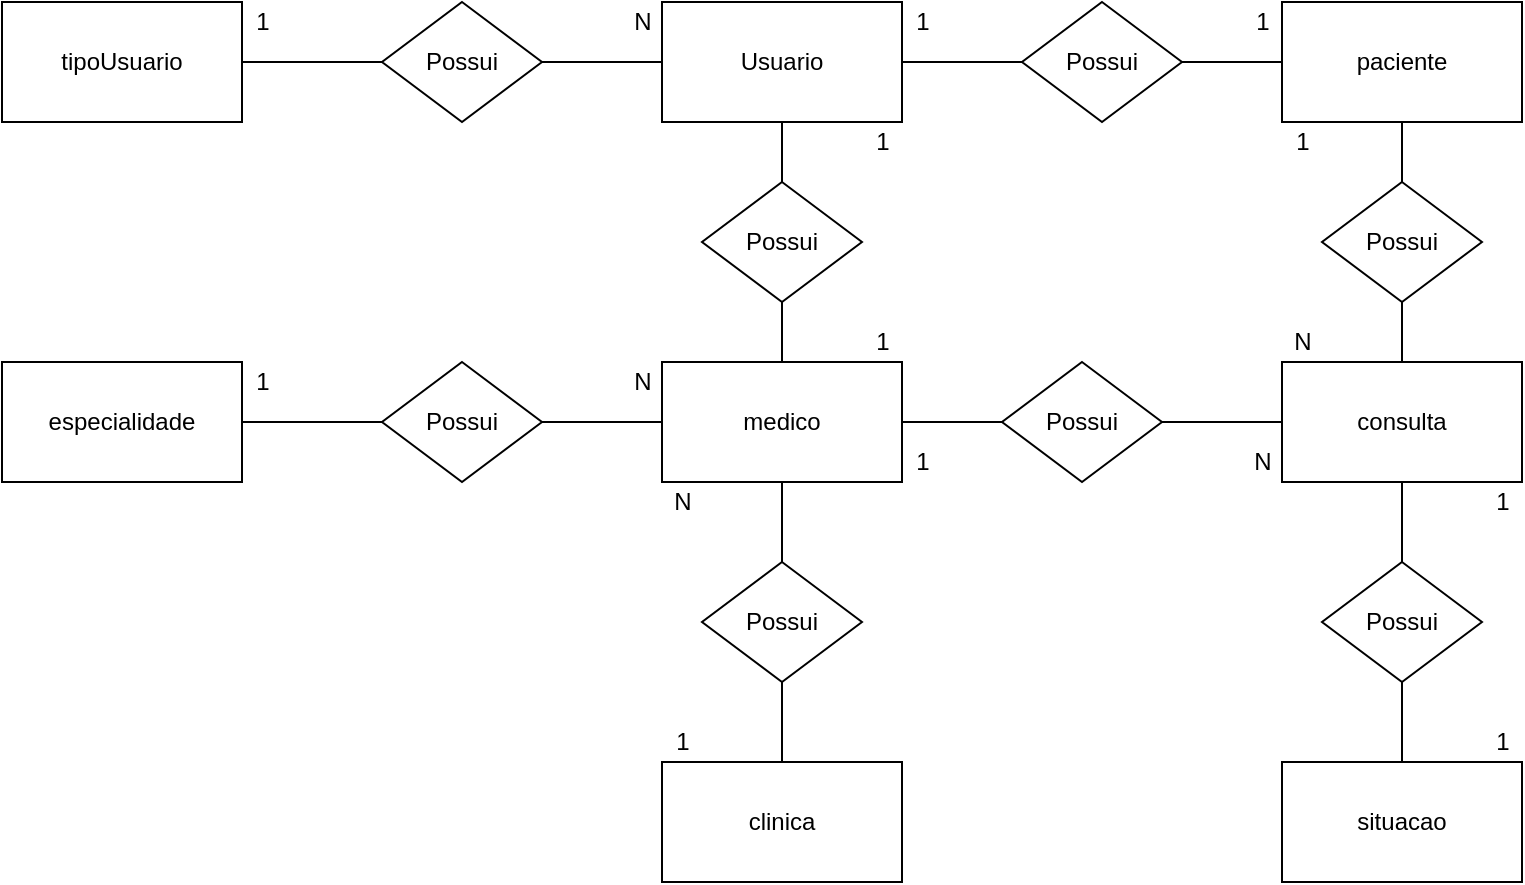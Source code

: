 <mxfile version="14.1.8" type="device" pages="2"><diagram id="4vpPJqUYq-UgsHHz5zQ2" name="Conceitual"><mxGraphModel dx="1242" dy="722" grid="1" gridSize="10" guides="1" tooltips="1" connect="1" arrows="1" fold="1" page="1" pageScale="1" pageWidth="827" pageHeight="1169" math="0" shadow="0"><root><mxCell id="0"/><mxCell id="1" parent="0"/><mxCell id="5eVL3LSx_cy4OhBOMAV7-3" value="" style="edgeStyle=orthogonalEdgeStyle;rounded=0;orthogonalLoop=1;jettySize=auto;html=1;endArrow=none;endFill=0;" parent="1" source="5eVL3LSx_cy4OhBOMAV7-1" target="5eVL3LSx_cy4OhBOMAV7-2" edge="1"><mxGeometry relative="1" as="geometry"/></mxCell><mxCell id="5eVL3LSx_cy4OhBOMAV7-1" value="tipoUsuario" style="rounded=0;whiteSpace=wrap;html=1;" parent="1" vertex="1"><mxGeometry x="40" y="20" width="120" height="60" as="geometry"/></mxCell><mxCell id="5eVL3LSx_cy4OhBOMAV7-5" value="" style="edgeStyle=orthogonalEdgeStyle;rounded=0;orthogonalLoop=1;jettySize=auto;html=1;endArrow=none;endFill=0;" parent="1" source="5eVL3LSx_cy4OhBOMAV7-2" target="5eVL3LSx_cy4OhBOMAV7-4" edge="1"><mxGeometry relative="1" as="geometry"/></mxCell><mxCell id="5eVL3LSx_cy4OhBOMAV7-2" value="Possui" style="rhombus;whiteSpace=wrap;html=1;" parent="1" vertex="1"><mxGeometry x="230" y="20" width="80" height="60" as="geometry"/></mxCell><mxCell id="5eVL3LSx_cy4OhBOMAV7-28" value="" style="edgeStyle=orthogonalEdgeStyle;rounded=0;orthogonalLoop=1;jettySize=auto;html=1;endArrow=none;endFill=0;" parent="1" source="5eVL3LSx_cy4OhBOMAV7-4" target="5eVL3LSx_cy4OhBOMAV7-27" edge="1"><mxGeometry relative="1" as="geometry"/></mxCell><mxCell id="5eVL3LSx_cy4OhBOMAV7-4" value="Usuario" style="whiteSpace=wrap;html=1;" parent="1" vertex="1"><mxGeometry x="370" y="20" width="120" height="60" as="geometry"/></mxCell><mxCell id="5eVL3LSx_cy4OhBOMAV7-8" value="" style="edgeStyle=orthogonalEdgeStyle;rounded=0;orthogonalLoop=1;jettySize=auto;html=1;endArrow=none;endFill=0;" parent="1" source="5eVL3LSx_cy4OhBOMAV7-6" target="5eVL3LSx_cy4OhBOMAV7-7" edge="1"><mxGeometry relative="1" as="geometry"/></mxCell><mxCell id="5eVL3LSx_cy4OhBOMAV7-6" value="especialidade" style="rounded=0;whiteSpace=wrap;html=1;" parent="1" vertex="1"><mxGeometry x="40" y="200" width="120" height="60" as="geometry"/></mxCell><mxCell id="5eVL3LSx_cy4OhBOMAV7-10" value="" style="edgeStyle=orthogonalEdgeStyle;rounded=0;orthogonalLoop=1;jettySize=auto;html=1;endArrow=none;endFill=0;" parent="1" source="5eVL3LSx_cy4OhBOMAV7-7" target="5eVL3LSx_cy4OhBOMAV7-9" edge="1"><mxGeometry relative="1" as="geometry"/></mxCell><mxCell id="5eVL3LSx_cy4OhBOMAV7-7" value="Possui" style="rhombus;whiteSpace=wrap;html=1;" parent="1" vertex="1"><mxGeometry x="230" y="200" width="80" height="60" as="geometry"/></mxCell><mxCell id="5eVL3LSx_cy4OhBOMAV7-12" value="" style="edgeStyle=orthogonalEdgeStyle;rounded=0;orthogonalLoop=1;jettySize=auto;html=1;endArrow=none;endFill=0;" parent="1" source="5eVL3LSx_cy4OhBOMAV7-9" target="5eVL3LSx_cy4OhBOMAV7-11" edge="1"><mxGeometry relative="1" as="geometry"/></mxCell><mxCell id="5eVL3LSx_cy4OhBOMAV7-20" value="" style="edgeStyle=orthogonalEdgeStyle;rounded=0;orthogonalLoop=1;jettySize=auto;html=1;endArrow=none;endFill=0;" parent="1" source="5eVL3LSx_cy4OhBOMAV7-9" target="5eVL3LSx_cy4OhBOMAV7-19" edge="1"><mxGeometry relative="1" as="geometry"/></mxCell><mxCell id="5eVL3LSx_cy4OhBOMAV7-9" value="medico" style="whiteSpace=wrap;html=1;" parent="1" vertex="1"><mxGeometry x="370" y="200" width="120" height="60" as="geometry"/></mxCell><mxCell id="5eVL3LSx_cy4OhBOMAV7-14" value="" style="edgeStyle=orthogonalEdgeStyle;rounded=0;orthogonalLoop=1;jettySize=auto;html=1;endArrow=none;endFill=0;" parent="1" source="5eVL3LSx_cy4OhBOMAV7-11" target="5eVL3LSx_cy4OhBOMAV7-13" edge="1"><mxGeometry relative="1" as="geometry"/></mxCell><mxCell id="5eVL3LSx_cy4OhBOMAV7-11" value="Possui" style="rhombus;whiteSpace=wrap;html=1;" parent="1" vertex="1"><mxGeometry x="390" y="300" width="80" height="60" as="geometry"/></mxCell><mxCell id="5eVL3LSx_cy4OhBOMAV7-13" value="clinica" style="whiteSpace=wrap;html=1;" parent="1" vertex="1"><mxGeometry x="370" y="400" width="120" height="60" as="geometry"/></mxCell><mxCell id="5eVL3LSx_cy4OhBOMAV7-16" value="" style="edgeStyle=orthogonalEdgeStyle;rounded=0;orthogonalLoop=1;jettySize=auto;html=1;endArrow=none;endFill=0;" parent="1" source="5eVL3LSx_cy4OhBOMAV7-15" target="5eVL3LSx_cy4OhBOMAV7-4" edge="1"><mxGeometry relative="1" as="geometry"/></mxCell><mxCell id="5eVL3LSx_cy4OhBOMAV7-18" value="" style="edgeStyle=orthogonalEdgeStyle;rounded=0;orthogonalLoop=1;jettySize=auto;html=1;endArrow=none;endFill=0;" parent="1" source="5eVL3LSx_cy4OhBOMAV7-15" target="5eVL3LSx_cy4OhBOMAV7-9" edge="1"><mxGeometry relative="1" as="geometry"/></mxCell><mxCell id="5eVL3LSx_cy4OhBOMAV7-15" value="Possui" style="rhombus;whiteSpace=wrap;html=1;" parent="1" vertex="1"><mxGeometry x="390" y="110" width="80" height="60" as="geometry"/></mxCell><mxCell id="5eVL3LSx_cy4OhBOMAV7-22" value="" style="edgeStyle=orthogonalEdgeStyle;rounded=0;orthogonalLoop=1;jettySize=auto;html=1;endArrow=none;endFill=0;" parent="1" source="5eVL3LSx_cy4OhBOMAV7-19" target="5eVL3LSx_cy4OhBOMAV7-21" edge="1"><mxGeometry relative="1" as="geometry"/></mxCell><mxCell id="5eVL3LSx_cy4OhBOMAV7-19" value="Possui" style="rhombus;whiteSpace=wrap;html=1;" parent="1" vertex="1"><mxGeometry x="540" y="200" width="80" height="60" as="geometry"/></mxCell><mxCell id="5eVL3LSx_cy4OhBOMAV7-24" value="" style="edgeStyle=orthogonalEdgeStyle;rounded=0;orthogonalLoop=1;jettySize=auto;html=1;endArrow=none;endFill=0;" parent="1" source="5eVL3LSx_cy4OhBOMAV7-21" target="5eVL3LSx_cy4OhBOMAV7-23" edge="1"><mxGeometry relative="1" as="geometry"/></mxCell><mxCell id="5eVL3LSx_cy4OhBOMAV7-21" value="consulta" style="whiteSpace=wrap;html=1;" parent="1" vertex="1"><mxGeometry x="680" y="200" width="120" height="60" as="geometry"/></mxCell><mxCell id="5eVL3LSx_cy4OhBOMAV7-26" value="" style="edgeStyle=orthogonalEdgeStyle;rounded=0;orthogonalLoop=1;jettySize=auto;html=1;endArrow=none;endFill=0;" parent="1" source="5eVL3LSx_cy4OhBOMAV7-23" target="5eVL3LSx_cy4OhBOMAV7-25" edge="1"><mxGeometry relative="1" as="geometry"/></mxCell><mxCell id="5eVL3LSx_cy4OhBOMAV7-23" value="Possui" style="rhombus;whiteSpace=wrap;html=1;" parent="1" vertex="1"><mxGeometry x="700" y="300" width="80" height="60" as="geometry"/></mxCell><mxCell id="5eVL3LSx_cy4OhBOMAV7-25" value="situacao" style="whiteSpace=wrap;html=1;" parent="1" vertex="1"><mxGeometry x="680" y="400" width="120" height="60" as="geometry"/></mxCell><mxCell id="5eVL3LSx_cy4OhBOMAV7-30" value="" style="edgeStyle=orthogonalEdgeStyle;rounded=0;orthogonalLoop=1;jettySize=auto;html=1;endArrow=none;endFill=0;" parent="1" source="5eVL3LSx_cy4OhBOMAV7-27" target="5eVL3LSx_cy4OhBOMAV7-29" edge="1"><mxGeometry relative="1" as="geometry"/></mxCell><mxCell id="5eVL3LSx_cy4OhBOMAV7-27" value="Possui" style="rhombus;whiteSpace=wrap;html=1;" parent="1" vertex="1"><mxGeometry x="550" y="20" width="80" height="60" as="geometry"/></mxCell><mxCell id="5eVL3LSx_cy4OhBOMAV7-29" value="paciente" style="whiteSpace=wrap;html=1;" parent="1" vertex="1"><mxGeometry x="680" y="20" width="120" height="60" as="geometry"/></mxCell><mxCell id="5eVL3LSx_cy4OhBOMAV7-32" value="" style="edgeStyle=orthogonalEdgeStyle;rounded=0;orthogonalLoop=1;jettySize=auto;html=1;endArrow=none;endFill=0;" parent="1" source="5eVL3LSx_cy4OhBOMAV7-31" target="5eVL3LSx_cy4OhBOMAV7-29" edge="1"><mxGeometry relative="1" as="geometry"/></mxCell><mxCell id="5eVL3LSx_cy4OhBOMAV7-33" value="" style="edgeStyle=orthogonalEdgeStyle;rounded=0;orthogonalLoop=1;jettySize=auto;html=1;endArrow=none;endFill=0;" parent="1" source="5eVL3LSx_cy4OhBOMAV7-31" target="5eVL3LSx_cy4OhBOMAV7-21" edge="1"><mxGeometry relative="1" as="geometry"/></mxCell><mxCell id="5eVL3LSx_cy4OhBOMAV7-31" value="Possui" style="rhombus;whiteSpace=wrap;html=1;" parent="1" vertex="1"><mxGeometry x="700" y="110" width="80" height="60" as="geometry"/></mxCell><mxCell id="_rlAYsOIUXLCb0qnmQnT-1" value="1" style="text;html=1;align=center;verticalAlign=middle;resizable=0;points=[];autosize=1;" parent="1" vertex="1"><mxGeometry x="160" y="20" width="20" height="20" as="geometry"/></mxCell><mxCell id="_rlAYsOIUXLCb0qnmQnT-2" value="N" style="text;html=1;align=center;verticalAlign=middle;resizable=0;points=[];autosize=1;" parent="1" vertex="1"><mxGeometry x="350" y="20" width="20" height="20" as="geometry"/></mxCell><mxCell id="_rlAYsOIUXLCb0qnmQnT-3" value="1" style="text;html=1;align=center;verticalAlign=middle;resizable=0;points=[];autosize=1;" parent="1" vertex="1"><mxGeometry x="470" y="80" width="20" height="20" as="geometry"/></mxCell><mxCell id="_rlAYsOIUXLCb0qnmQnT-4" value="1" style="text;html=1;align=center;verticalAlign=middle;resizable=0;points=[];autosize=1;" parent="1" vertex="1"><mxGeometry x="470" y="180" width="20" height="20" as="geometry"/></mxCell><mxCell id="_rlAYsOIUXLCb0qnmQnT-5" value="1" style="text;html=1;align=center;verticalAlign=middle;resizable=0;points=[];autosize=1;" parent="1" vertex="1"><mxGeometry x="660" y="20" width="20" height="20" as="geometry"/></mxCell><mxCell id="_rlAYsOIUXLCb0qnmQnT-6" value="1" style="text;html=1;align=center;verticalAlign=middle;resizable=0;points=[];autosize=1;" parent="1" vertex="1"><mxGeometry x="490" y="20" width="20" height="20" as="geometry"/></mxCell><mxCell id="_rlAYsOIUXLCb0qnmQnT-8" value="1" style="text;html=1;align=center;verticalAlign=middle;resizable=0;points=[];autosize=1;" parent="1" vertex="1"><mxGeometry x="680" y="80" width="20" height="20" as="geometry"/></mxCell><mxCell id="_rlAYsOIUXLCb0qnmQnT-9" value="N" style="text;html=1;align=center;verticalAlign=middle;resizable=0;points=[];autosize=1;" parent="1" vertex="1"><mxGeometry x="680" y="180" width="20" height="20" as="geometry"/></mxCell><mxCell id="_rlAYsOIUXLCb0qnmQnT-10" value="1" style="text;html=1;align=center;verticalAlign=middle;resizable=0;points=[];autosize=1;" parent="1" vertex="1"><mxGeometry x="780" y="260" width="20" height="20" as="geometry"/></mxCell><mxCell id="_rlAYsOIUXLCb0qnmQnT-11" value="1" style="text;html=1;align=center;verticalAlign=middle;resizable=0;points=[];autosize=1;" parent="1" vertex="1"><mxGeometry x="780" y="380" width="20" height="20" as="geometry"/></mxCell><mxCell id="_rlAYsOIUXLCb0qnmQnT-12" value="N" style="text;html=1;align=center;verticalAlign=middle;resizable=0;points=[];autosize=1;" parent="1" vertex="1"><mxGeometry x="370" y="260" width="20" height="20" as="geometry"/></mxCell><mxCell id="_rlAYsOIUXLCb0qnmQnT-13" value="1" style="text;html=1;align=center;verticalAlign=middle;resizable=0;points=[];autosize=1;" parent="1" vertex="1"><mxGeometry x="370" y="380" width="20" height="20" as="geometry"/></mxCell><mxCell id="_rlAYsOIUXLCb0qnmQnT-14" value="1" style="text;html=1;align=center;verticalAlign=middle;resizable=0;points=[];autosize=1;" parent="1" vertex="1"><mxGeometry x="160" y="200" width="20" height="20" as="geometry"/></mxCell><mxCell id="_rlAYsOIUXLCb0qnmQnT-15" value="N" style="text;html=1;align=center;verticalAlign=middle;resizable=0;points=[];autosize=1;" parent="1" vertex="1"><mxGeometry x="350" y="200" width="20" height="20" as="geometry"/></mxCell><mxCell id="_rlAYsOIUXLCb0qnmQnT-16" value="1" style="text;html=1;align=center;verticalAlign=middle;resizable=0;points=[];autosize=1;" parent="1" vertex="1"><mxGeometry x="490" y="240" width="20" height="20" as="geometry"/></mxCell><mxCell id="_rlAYsOIUXLCb0qnmQnT-17" value="N" style="text;html=1;align=center;verticalAlign=middle;resizable=0;points=[];autosize=1;" parent="1" vertex="1"><mxGeometry x="660" y="240" width="20" height="20" as="geometry"/></mxCell></root></mxGraphModel></diagram><diagram id="kQbrZAWZxcsR_AmBnqz1" name="Logico"><mxGraphModel dx="1242" dy="722" grid="1" gridSize="10" guides="1" tooltips="1" connect="1" arrows="1" fold="1" page="1" pageScale="1" pageWidth="827" pageHeight="1169" math="0" shadow="0"><root><mxCell id="dBXxCPDOSumYtNAVmdaj-0"/><mxCell id="dBXxCPDOSumYtNAVmdaj-1" parent="dBXxCPDOSumYtNAVmdaj-0"/><mxCell id="dBXxCPDOSumYtNAVmdaj-2" value="tipoUsuario" style="shape=table;startSize=30;container=1;collapsible=1;childLayout=tableLayout;fixedRows=1;rowLines=0;fontStyle=1;align=center;resizeLast=1;" parent="dBXxCPDOSumYtNAVmdaj-1" vertex="1"><mxGeometry x="10" y="10" width="180" height="100" as="geometry"/></mxCell><mxCell id="dBXxCPDOSumYtNAVmdaj-3" value="" style="shape=partialRectangle;collapsible=0;dropTarget=0;pointerEvents=0;fillColor=none;top=0;left=0;bottom=1;right=0;points=[[0,0.5],[1,0.5]];portConstraint=eastwest;" parent="dBXxCPDOSumYtNAVmdaj-2" vertex="1"><mxGeometry y="30" width="180" height="30" as="geometry"/></mxCell><mxCell id="dBXxCPDOSumYtNAVmdaj-4" value="PK" style="shape=partialRectangle;connectable=0;fillColor=none;top=0;left=0;bottom=0;right=0;fontStyle=1;overflow=hidden;" parent="dBXxCPDOSumYtNAVmdaj-3" vertex="1"><mxGeometry width="30" height="30" as="geometry"/></mxCell><mxCell id="dBXxCPDOSumYtNAVmdaj-5" value="idTipoUsuario" style="shape=partialRectangle;connectable=0;fillColor=none;top=0;left=0;bottom=0;right=0;align=left;spacingLeft=6;fontStyle=5;overflow=hidden;" parent="dBXxCPDOSumYtNAVmdaj-3" vertex="1"><mxGeometry x="30" width="150" height="30" as="geometry"/></mxCell><mxCell id="dBXxCPDOSumYtNAVmdaj-6" value="" style="shape=partialRectangle;collapsible=0;dropTarget=0;pointerEvents=0;fillColor=none;top=0;left=0;bottom=0;right=0;points=[[0,0.5],[1,0.5]];portConstraint=eastwest;" parent="dBXxCPDOSumYtNAVmdaj-2" vertex="1"><mxGeometry y="60" width="180" height="30" as="geometry"/></mxCell><mxCell id="dBXxCPDOSumYtNAVmdaj-7" value="" style="shape=partialRectangle;connectable=0;fillColor=none;top=0;left=0;bottom=0;right=0;editable=1;overflow=hidden;" parent="dBXxCPDOSumYtNAVmdaj-6" vertex="1"><mxGeometry width="30" height="30" as="geometry"/></mxCell><mxCell id="dBXxCPDOSumYtNAVmdaj-8" value="tituloTipoUsuario" style="shape=partialRectangle;connectable=0;fillColor=none;top=0;left=0;bottom=0;right=0;align=left;spacingLeft=6;overflow=hidden;" parent="dBXxCPDOSumYtNAVmdaj-6" vertex="1"><mxGeometry x="30" width="150" height="30" as="geometry"/></mxCell><mxCell id="dBXxCPDOSumYtNAVmdaj-15" value="especialidade" style="shape=table;startSize=30;container=1;collapsible=1;childLayout=tableLayout;fixedRows=1;rowLines=0;fontStyle=1;align=center;resizeLast=1;" parent="dBXxCPDOSumYtNAVmdaj-1" vertex="1"><mxGeometry x="10" y="250" width="180" height="100" as="geometry"/></mxCell><mxCell id="dBXxCPDOSumYtNAVmdaj-16" value="" style="shape=partialRectangle;collapsible=0;dropTarget=0;pointerEvents=0;fillColor=none;top=0;left=0;bottom=1;right=0;points=[[0,0.5],[1,0.5]];portConstraint=eastwest;" parent="dBXxCPDOSumYtNAVmdaj-15" vertex="1"><mxGeometry y="30" width="180" height="30" as="geometry"/></mxCell><mxCell id="dBXxCPDOSumYtNAVmdaj-17" value="PK" style="shape=partialRectangle;connectable=0;fillColor=none;top=0;left=0;bottom=0;right=0;fontStyle=1;overflow=hidden;" parent="dBXxCPDOSumYtNAVmdaj-16" vertex="1"><mxGeometry width="30" height="30" as="geometry"/></mxCell><mxCell id="dBXxCPDOSumYtNAVmdaj-18" value="idEspecialidade" style="shape=partialRectangle;connectable=0;fillColor=none;top=0;left=0;bottom=0;right=0;align=left;spacingLeft=6;fontStyle=5;overflow=hidden;" parent="dBXxCPDOSumYtNAVmdaj-16" vertex="1"><mxGeometry x="30" width="150" height="30" as="geometry"/></mxCell><mxCell id="dBXxCPDOSumYtNAVmdaj-19" value="" style="shape=partialRectangle;collapsible=0;dropTarget=0;pointerEvents=0;fillColor=none;top=0;left=0;bottom=0;right=0;points=[[0,0.5],[1,0.5]];portConstraint=eastwest;" parent="dBXxCPDOSumYtNAVmdaj-15" vertex="1"><mxGeometry y="60" width="180" height="30" as="geometry"/></mxCell><mxCell id="dBXxCPDOSumYtNAVmdaj-20" value="" style="shape=partialRectangle;connectable=0;fillColor=none;top=0;left=0;bottom=0;right=0;editable=1;overflow=hidden;" parent="dBXxCPDOSumYtNAVmdaj-19" vertex="1"><mxGeometry width="30" height="30" as="geometry"/></mxCell><mxCell id="dBXxCPDOSumYtNAVmdaj-21" value="tituloEspecialidade" style="shape=partialRectangle;connectable=0;fillColor=none;top=0;left=0;bottom=0;right=0;align=left;spacingLeft=6;overflow=hidden;" parent="dBXxCPDOSumYtNAVmdaj-19" vertex="1"><mxGeometry x="30" width="150" height="30" as="geometry"/></mxCell><mxCell id="osTbUaCgZKFpEM6Zzn3L-26" value="usuario" style="shape=table;startSize=30;container=1;collapsible=1;childLayout=tableLayout;fixedRows=1;rowLines=0;fontStyle=1;align=center;resizeLast=1;" parent="dBXxCPDOSumYtNAVmdaj-1" vertex="1"><mxGeometry x="270" y="10" width="180" height="190" as="geometry"/></mxCell><mxCell id="osTbUaCgZKFpEM6Zzn3L-27" value="" style="shape=partialRectangle;collapsible=0;dropTarget=0;pointerEvents=0;fillColor=none;top=0;left=0;bottom=0;right=0;points=[[0,0.5],[1,0.5]];portConstraint=eastwest;" parent="osTbUaCgZKFpEM6Zzn3L-26" vertex="1"><mxGeometry y="30" width="180" height="30" as="geometry"/></mxCell><mxCell id="osTbUaCgZKFpEM6Zzn3L-28" value="PK" style="shape=partialRectangle;connectable=0;fillColor=none;top=0;left=0;bottom=0;right=0;fontStyle=1;overflow=hidden;" parent="osTbUaCgZKFpEM6Zzn3L-27" vertex="1"><mxGeometry width="60" height="30" as="geometry"/></mxCell><mxCell id="osTbUaCgZKFpEM6Zzn3L-29" value="idUsuario" style="shape=partialRectangle;connectable=0;fillColor=none;top=0;left=0;bottom=0;right=0;align=left;spacingLeft=6;fontStyle=5;overflow=hidden;" parent="osTbUaCgZKFpEM6Zzn3L-27" vertex="1"><mxGeometry x="60" width="120" height="30" as="geometry"/></mxCell><mxCell id="osTbUaCgZKFpEM6Zzn3L-30" value="" style="shape=partialRectangle;collapsible=0;dropTarget=0;pointerEvents=0;fillColor=none;top=0;left=0;bottom=1;right=0;points=[[0,0.5],[1,0.5]];portConstraint=eastwest;" parent="osTbUaCgZKFpEM6Zzn3L-26" vertex="1"><mxGeometry y="60" width="180" height="30" as="geometry"/></mxCell><mxCell id="osTbUaCgZKFpEM6Zzn3L-31" value="FK" style="shape=partialRectangle;connectable=0;fillColor=none;top=0;left=0;bottom=0;right=0;fontStyle=1;overflow=hidden;" parent="osTbUaCgZKFpEM6Zzn3L-30" vertex="1"><mxGeometry width="60" height="30" as="geometry"/></mxCell><mxCell id="osTbUaCgZKFpEM6Zzn3L-32" value="idTipoUsuario" style="shape=partialRectangle;connectable=0;fillColor=none;top=0;left=0;bottom=0;right=0;align=left;spacingLeft=6;fontStyle=5;overflow=hidden;" parent="osTbUaCgZKFpEM6Zzn3L-30" vertex="1"><mxGeometry x="60" width="120" height="30" as="geometry"/></mxCell><mxCell id="osTbUaCgZKFpEM6Zzn3L-33" value="" style="shape=partialRectangle;collapsible=0;dropTarget=0;pointerEvents=0;fillColor=none;top=0;left=0;bottom=0;right=0;points=[[0,0.5],[1,0.5]];portConstraint=eastwest;" parent="osTbUaCgZKFpEM6Zzn3L-26" vertex="1"><mxGeometry y="90" width="180" height="30" as="geometry"/></mxCell><mxCell id="osTbUaCgZKFpEM6Zzn3L-34" value="" style="shape=partialRectangle;connectable=0;fillColor=none;top=0;left=0;bottom=0;right=0;editable=1;overflow=hidden;" parent="osTbUaCgZKFpEM6Zzn3L-33" vertex="1"><mxGeometry width="60" height="30" as="geometry"/></mxCell><mxCell id="osTbUaCgZKFpEM6Zzn3L-35" value="nome" style="shape=partialRectangle;connectable=0;fillColor=none;top=0;left=0;bottom=0;right=0;align=left;spacingLeft=6;overflow=hidden;" parent="osTbUaCgZKFpEM6Zzn3L-33" vertex="1"><mxGeometry x="60" width="120" height="30" as="geometry"/></mxCell><mxCell id="osTbUaCgZKFpEM6Zzn3L-36" value="" style="shape=partialRectangle;collapsible=0;dropTarget=0;pointerEvents=0;fillColor=none;top=0;left=0;bottom=0;right=0;points=[[0,0.5],[1,0.5]];portConstraint=eastwest;" parent="osTbUaCgZKFpEM6Zzn3L-26" vertex="1"><mxGeometry y="120" width="180" height="30" as="geometry"/></mxCell><mxCell id="osTbUaCgZKFpEM6Zzn3L-37" value="" style="shape=partialRectangle;connectable=0;fillColor=none;top=0;left=0;bottom=0;right=0;editable=1;overflow=hidden;" parent="osTbUaCgZKFpEM6Zzn3L-36" vertex="1"><mxGeometry width="60" height="30" as="geometry"/></mxCell><mxCell id="osTbUaCgZKFpEM6Zzn3L-38" value="email" style="shape=partialRectangle;connectable=0;fillColor=none;top=0;left=0;bottom=0;right=0;align=left;spacingLeft=6;overflow=hidden;" parent="osTbUaCgZKFpEM6Zzn3L-36" vertex="1"><mxGeometry x="60" width="120" height="30" as="geometry"/></mxCell><mxCell id="osTbUaCgZKFpEM6Zzn3L-39" value="" style="shape=partialRectangle;collapsible=0;dropTarget=0;pointerEvents=0;fillColor=none;top=0;left=0;bottom=0;right=0;points=[[0,0.5],[1,0.5]];portConstraint=eastwest;" parent="osTbUaCgZKFpEM6Zzn3L-26" vertex="1"><mxGeometry y="150" width="180" height="30" as="geometry"/></mxCell><mxCell id="osTbUaCgZKFpEM6Zzn3L-40" value="" style="shape=partialRectangle;connectable=0;fillColor=none;top=0;left=0;bottom=0;right=0;editable=1;overflow=hidden;" parent="osTbUaCgZKFpEM6Zzn3L-39" vertex="1"><mxGeometry width="60" height="30" as="geometry"/></mxCell><mxCell id="osTbUaCgZKFpEM6Zzn3L-41" value="senha" style="shape=partialRectangle;connectable=0;fillColor=none;top=0;left=0;bottom=0;right=0;align=left;spacingLeft=6;overflow=hidden;" parent="osTbUaCgZKFpEM6Zzn3L-39" vertex="1"><mxGeometry x="60" width="120" height="30" as="geometry"/></mxCell><mxCell id="osTbUaCgZKFpEM6Zzn3L-43" value="medico" style="shape=table;startSize=30;container=1;collapsible=1;childLayout=tableLayout;fixedRows=1;rowLines=0;fontStyle=1;align=center;resizeLast=1;gradientColor=#ffffff;" parent="dBXxCPDOSumYtNAVmdaj-1" vertex="1"><mxGeometry x="270" y="250" width="180" height="190" as="geometry"/></mxCell><mxCell id="osTbUaCgZKFpEM6Zzn3L-44" value="" style="shape=partialRectangle;collapsible=0;dropTarget=0;pointerEvents=0;fillColor=none;top=0;left=0;bottom=0;right=0;points=[[0,0.5],[1,0.5]];portConstraint=eastwest;" parent="osTbUaCgZKFpEM6Zzn3L-43" vertex="1"><mxGeometry y="30" width="180" height="30" as="geometry"/></mxCell><mxCell id="osTbUaCgZKFpEM6Zzn3L-45" value="PK" style="shape=partialRectangle;connectable=0;fillColor=none;top=0;left=0;bottom=0;right=0;fontStyle=1;overflow=hidden;" parent="osTbUaCgZKFpEM6Zzn3L-44" vertex="1"><mxGeometry width="60" height="30" as="geometry"/></mxCell><mxCell id="osTbUaCgZKFpEM6Zzn3L-46" value="idMedico" style="shape=partialRectangle;connectable=0;fillColor=none;top=0;left=0;bottom=0;right=0;align=left;spacingLeft=6;fontStyle=5;overflow=hidden;" parent="osTbUaCgZKFpEM6Zzn3L-44" vertex="1"><mxGeometry x="60" width="120" height="30" as="geometry"/></mxCell><mxCell id="osTbUaCgZKFpEM6Zzn3L-59" value="" style="shape=partialRectangle;collapsible=0;dropTarget=0;pointerEvents=0;fillColor=none;top=0;left=0;bottom=0;right=0;points=[[0,0.5],[1,0.5]];portConstraint=eastwest;" parent="osTbUaCgZKFpEM6Zzn3L-43" vertex="1"><mxGeometry y="60" width="180" height="30" as="geometry"/></mxCell><mxCell id="osTbUaCgZKFpEM6Zzn3L-60" value="FK" style="shape=partialRectangle;connectable=0;fillColor=none;top=0;left=0;bottom=0;right=0;fontStyle=1;overflow=hidden;" parent="osTbUaCgZKFpEM6Zzn3L-59" vertex="1"><mxGeometry width="60" height="30" as="geometry"/></mxCell><mxCell id="osTbUaCgZKFpEM6Zzn3L-61" value="idEspecialidade" style="shape=partialRectangle;connectable=0;fillColor=none;top=0;left=0;bottom=0;right=0;align=left;spacingLeft=6;fontStyle=5;overflow=hidden;" parent="osTbUaCgZKFpEM6Zzn3L-59" vertex="1"><mxGeometry x="60" width="120" height="30" as="geometry"/></mxCell><mxCell id="osTbUaCgZKFpEM6Zzn3L-62" value="" style="shape=partialRectangle;collapsible=0;dropTarget=0;pointerEvents=0;fillColor=none;top=0;left=0;bottom=0;right=0;points=[[0,0.5],[1,0.5]];portConstraint=eastwest;" parent="osTbUaCgZKFpEM6Zzn3L-43" vertex="1"><mxGeometry y="90" width="180" height="30" as="geometry"/></mxCell><mxCell id="osTbUaCgZKFpEM6Zzn3L-63" value="FK" style="shape=partialRectangle;connectable=0;fillColor=none;top=0;left=0;bottom=0;right=0;fontStyle=1;overflow=hidden;" parent="osTbUaCgZKFpEM6Zzn3L-62" vertex="1"><mxGeometry width="60" height="30" as="geometry"/></mxCell><mxCell id="osTbUaCgZKFpEM6Zzn3L-64" value="idClinica" style="shape=partialRectangle;connectable=0;fillColor=none;top=0;left=0;bottom=0;right=0;align=left;spacingLeft=6;fontStyle=5;overflow=hidden;" parent="osTbUaCgZKFpEM6Zzn3L-62" vertex="1"><mxGeometry x="60" width="120" height="30" as="geometry"/></mxCell><mxCell id="osTbUaCgZKFpEM6Zzn3L-47" value="" style="shape=partialRectangle;collapsible=0;dropTarget=0;pointerEvents=0;fillColor=none;top=0;left=0;bottom=1;right=0;points=[[0,0.5],[1,0.5]];portConstraint=eastwest;" parent="osTbUaCgZKFpEM6Zzn3L-43" vertex="1"><mxGeometry y="120" width="180" height="30" as="geometry"/></mxCell><mxCell id="osTbUaCgZKFpEM6Zzn3L-48" value="FK" style="shape=partialRectangle;connectable=0;fillColor=none;top=0;left=0;bottom=0;right=0;fontStyle=1;overflow=hidden;" parent="osTbUaCgZKFpEM6Zzn3L-47" vertex="1"><mxGeometry width="60" height="30" as="geometry"/></mxCell><mxCell id="osTbUaCgZKFpEM6Zzn3L-49" value="idUsuario" style="shape=partialRectangle;connectable=0;fillColor=none;top=0;left=0;bottom=0;right=0;align=left;spacingLeft=6;fontStyle=5;overflow=hidden;" parent="osTbUaCgZKFpEM6Zzn3L-47" vertex="1"><mxGeometry x="60" width="120" height="30" as="geometry"/></mxCell><mxCell id="osTbUaCgZKFpEM6Zzn3L-50" value="" style="shape=partialRectangle;collapsible=0;dropTarget=0;pointerEvents=0;fillColor=none;top=0;left=0;bottom=0;right=0;points=[[0,0.5],[1,0.5]];portConstraint=eastwest;" parent="osTbUaCgZKFpEM6Zzn3L-43" vertex="1"><mxGeometry y="150" width="180" height="30" as="geometry"/></mxCell><mxCell id="osTbUaCgZKFpEM6Zzn3L-51" value="" style="shape=partialRectangle;connectable=0;fillColor=none;top=0;left=0;bottom=0;right=0;editable=1;overflow=hidden;" parent="osTbUaCgZKFpEM6Zzn3L-50" vertex="1"><mxGeometry width="60" height="30" as="geometry"/></mxCell><mxCell id="osTbUaCgZKFpEM6Zzn3L-52" value="crm" style="shape=partialRectangle;connectable=0;fillColor=none;top=0;left=0;bottom=0;right=0;align=left;spacingLeft=6;overflow=hidden;" parent="osTbUaCgZKFpEM6Zzn3L-50" vertex="1"><mxGeometry x="60" width="120" height="30" as="geometry"/></mxCell><mxCell id="osTbUaCgZKFpEM6Zzn3L-65" value="clinica" style="shape=table;startSize=30;container=1;collapsible=1;childLayout=tableLayout;fixedRows=1;rowLines=0;fontStyle=1;align=center;resizeLast=1;gradientColor=#ffffff;" parent="dBXxCPDOSumYtNAVmdaj-1" vertex="1"><mxGeometry x="270" y="490" width="180" height="190" as="geometry"/></mxCell><mxCell id="osTbUaCgZKFpEM6Zzn3L-66" value="" style="shape=partialRectangle;collapsible=0;dropTarget=0;pointerEvents=0;fillColor=none;top=0;left=0;bottom=1;right=0;points=[[0,0.5],[1,0.5]];portConstraint=eastwest;" parent="osTbUaCgZKFpEM6Zzn3L-65" vertex="1"><mxGeometry y="30" width="180" height="30" as="geometry"/></mxCell><mxCell id="osTbUaCgZKFpEM6Zzn3L-67" value="PK" style="shape=partialRectangle;connectable=0;fillColor=none;top=0;left=0;bottom=0;right=0;fontStyle=1;overflow=hidden;" parent="osTbUaCgZKFpEM6Zzn3L-66" vertex="1"><mxGeometry width="30" height="30" as="geometry"/></mxCell><mxCell id="osTbUaCgZKFpEM6Zzn3L-68" value="idClinica" style="shape=partialRectangle;connectable=0;fillColor=none;top=0;left=0;bottom=0;right=0;align=left;spacingLeft=6;fontStyle=5;overflow=hidden;" parent="osTbUaCgZKFpEM6Zzn3L-66" vertex="1"><mxGeometry x="30" width="150" height="30" as="geometry"/></mxCell><mxCell id="osTbUaCgZKFpEM6Zzn3L-69" value="" style="shape=partialRectangle;collapsible=0;dropTarget=0;pointerEvents=0;fillColor=none;top=0;left=0;bottom=0;right=0;points=[[0,0.5],[1,0.5]];portConstraint=eastwest;" parent="osTbUaCgZKFpEM6Zzn3L-65" vertex="1"><mxGeometry y="60" width="180" height="30" as="geometry"/></mxCell><mxCell id="osTbUaCgZKFpEM6Zzn3L-70" value="" style="shape=partialRectangle;connectable=0;fillColor=none;top=0;left=0;bottom=0;right=0;editable=1;overflow=hidden;" parent="osTbUaCgZKFpEM6Zzn3L-69" vertex="1"><mxGeometry width="30" height="30" as="geometry"/></mxCell><mxCell id="osTbUaCgZKFpEM6Zzn3L-71" value="CNPJ" style="shape=partialRectangle;connectable=0;fillColor=none;top=0;left=0;bottom=0;right=0;align=left;spacingLeft=6;overflow=hidden;" parent="osTbUaCgZKFpEM6Zzn3L-69" vertex="1"><mxGeometry x="30" width="150" height="30" as="geometry"/></mxCell><mxCell id="osTbUaCgZKFpEM6Zzn3L-72" value="" style="shape=partialRectangle;collapsible=0;dropTarget=0;pointerEvents=0;fillColor=none;top=0;left=0;bottom=0;right=0;points=[[0,0.5],[1,0.5]];portConstraint=eastwest;" parent="osTbUaCgZKFpEM6Zzn3L-65" vertex="1"><mxGeometry y="90" width="180" height="30" as="geometry"/></mxCell><mxCell id="osTbUaCgZKFpEM6Zzn3L-73" value="" style="shape=partialRectangle;connectable=0;fillColor=none;top=0;left=0;bottom=0;right=0;editable=1;overflow=hidden;" parent="osTbUaCgZKFpEM6Zzn3L-72" vertex="1"><mxGeometry width="30" height="30" as="geometry"/></mxCell><mxCell id="osTbUaCgZKFpEM6Zzn3L-74" value="nomeFantasia" style="shape=partialRectangle;connectable=0;fillColor=none;top=0;left=0;bottom=0;right=0;align=left;spacingLeft=6;overflow=hidden;" parent="osTbUaCgZKFpEM6Zzn3L-72" vertex="1"><mxGeometry x="30" width="150" height="30" as="geometry"/></mxCell><mxCell id="osTbUaCgZKFpEM6Zzn3L-75" value="" style="shape=partialRectangle;collapsible=0;dropTarget=0;pointerEvents=0;fillColor=none;top=0;left=0;bottom=0;right=0;points=[[0,0.5],[1,0.5]];portConstraint=eastwest;" parent="osTbUaCgZKFpEM6Zzn3L-65" vertex="1"><mxGeometry y="120" width="180" height="30" as="geometry"/></mxCell><mxCell id="osTbUaCgZKFpEM6Zzn3L-76" value="" style="shape=partialRectangle;connectable=0;fillColor=none;top=0;left=0;bottom=0;right=0;editable=1;overflow=hidden;" parent="osTbUaCgZKFpEM6Zzn3L-75" vertex="1"><mxGeometry width="30" height="30" as="geometry"/></mxCell><mxCell id="osTbUaCgZKFpEM6Zzn3L-77" value="razaoSocial" style="shape=partialRectangle;connectable=0;fillColor=none;top=0;left=0;bottom=0;right=0;align=left;spacingLeft=6;overflow=hidden;" parent="osTbUaCgZKFpEM6Zzn3L-75" vertex="1"><mxGeometry x="30" width="150" height="30" as="geometry"/></mxCell><mxCell id="osTbUaCgZKFpEM6Zzn3L-78" value="" style="shape=partialRectangle;collapsible=0;dropTarget=0;pointerEvents=0;fillColor=none;top=0;left=0;bottom=0;right=0;points=[[0,0.5],[1,0.5]];portConstraint=eastwest;" parent="osTbUaCgZKFpEM6Zzn3L-65" vertex="1"><mxGeometry y="150" width="180" height="30" as="geometry"/></mxCell><mxCell id="osTbUaCgZKFpEM6Zzn3L-79" value="" style="shape=partialRectangle;connectable=0;fillColor=none;top=0;left=0;bottom=0;right=0;editable=1;overflow=hidden;" parent="osTbUaCgZKFpEM6Zzn3L-78" vertex="1"><mxGeometry width="30" height="30" as="geometry"/></mxCell><mxCell id="osTbUaCgZKFpEM6Zzn3L-80" value="endereco" style="shape=partialRectangle;connectable=0;fillColor=none;top=0;left=0;bottom=0;right=0;align=left;spacingLeft=6;overflow=hidden;" parent="osTbUaCgZKFpEM6Zzn3L-78" vertex="1"><mxGeometry x="30" width="150" height="30" as="geometry"/></mxCell><mxCell id="osTbUaCgZKFpEM6Zzn3L-81" value="situacao" style="shape=table;startSize=30;container=1;collapsible=1;childLayout=tableLayout;fixedRows=1;rowLines=0;fontStyle=1;align=center;resizeLast=1;gradientColor=#ffffff;" parent="dBXxCPDOSumYtNAVmdaj-1" vertex="1"><mxGeometry x="540" y="500" width="180" height="100" as="geometry"/></mxCell><mxCell id="osTbUaCgZKFpEM6Zzn3L-82" value="" style="shape=partialRectangle;collapsible=0;dropTarget=0;pointerEvents=0;fillColor=none;top=0;left=0;bottom=1;right=0;points=[[0,0.5],[1,0.5]];portConstraint=eastwest;" parent="osTbUaCgZKFpEM6Zzn3L-81" vertex="1"><mxGeometry y="30" width="180" height="30" as="geometry"/></mxCell><mxCell id="osTbUaCgZKFpEM6Zzn3L-83" value="PK" style="shape=partialRectangle;connectable=0;fillColor=none;top=0;left=0;bottom=0;right=0;fontStyle=1;overflow=hidden;" parent="osTbUaCgZKFpEM6Zzn3L-82" vertex="1"><mxGeometry width="30" height="30" as="geometry"/></mxCell><mxCell id="osTbUaCgZKFpEM6Zzn3L-84" value="idSituacao" style="shape=partialRectangle;connectable=0;fillColor=none;top=0;left=0;bottom=0;right=0;align=left;spacingLeft=6;fontStyle=5;overflow=hidden;" parent="osTbUaCgZKFpEM6Zzn3L-82" vertex="1"><mxGeometry x="30" width="150" height="30" as="geometry"/></mxCell><mxCell id="osTbUaCgZKFpEM6Zzn3L-85" value="" style="shape=partialRectangle;collapsible=0;dropTarget=0;pointerEvents=0;fillColor=none;top=0;left=0;bottom=0;right=0;points=[[0,0.5],[1,0.5]];portConstraint=eastwest;" parent="osTbUaCgZKFpEM6Zzn3L-81" vertex="1"><mxGeometry y="60" width="180" height="30" as="geometry"/></mxCell><mxCell id="osTbUaCgZKFpEM6Zzn3L-86" value="" style="shape=partialRectangle;connectable=0;fillColor=none;top=0;left=0;bottom=0;right=0;editable=1;overflow=hidden;" parent="osTbUaCgZKFpEM6Zzn3L-85" vertex="1"><mxGeometry width="30" height="30" as="geometry"/></mxCell><mxCell id="osTbUaCgZKFpEM6Zzn3L-87" value="situacao" style="shape=partialRectangle;connectable=0;fillColor=none;top=0;left=0;bottom=0;right=0;align=left;spacingLeft=6;overflow=hidden;" parent="osTbUaCgZKFpEM6Zzn3L-85" vertex="1"><mxGeometry x="30" width="150" height="30" as="geometry"/></mxCell><mxCell id="osTbUaCgZKFpEM6Zzn3L-94" value="consulta" style="shape=table;startSize=30;container=1;collapsible=1;childLayout=tableLayout;fixedRows=1;rowLines=0;fontStyle=1;align=center;resizeLast=1;gradientColor=#ffffff;" parent="dBXxCPDOSumYtNAVmdaj-1" vertex="1"><mxGeometry x="540" y="260" width="180" height="210" as="geometry"/></mxCell><mxCell id="osTbUaCgZKFpEM6Zzn3L-95" value="" style="shape=partialRectangle;collapsible=0;dropTarget=0;pointerEvents=0;fillColor=none;top=0;left=0;bottom=0;right=0;points=[[0,0.5],[1,0.5]];portConstraint=eastwest;" parent="osTbUaCgZKFpEM6Zzn3L-94" vertex="1"><mxGeometry y="30" width="180" height="30" as="geometry"/></mxCell><mxCell id="osTbUaCgZKFpEM6Zzn3L-96" value="PK" style="shape=partialRectangle;connectable=0;fillColor=none;top=0;left=0;bottom=0;right=0;fontStyle=1;overflow=hidden;" parent="osTbUaCgZKFpEM6Zzn3L-95" vertex="1"><mxGeometry width="60" height="30" as="geometry"/></mxCell><mxCell id="osTbUaCgZKFpEM6Zzn3L-97" value="idConsulta" style="shape=partialRectangle;connectable=0;fillColor=none;top=0;left=0;bottom=0;right=0;align=left;spacingLeft=6;fontStyle=5;overflow=hidden;" parent="osTbUaCgZKFpEM6Zzn3L-95" vertex="1"><mxGeometry x="60" width="120" height="30" as="geometry"/></mxCell><mxCell id="osTbUaCgZKFpEM6Zzn3L-110" value="" style="shape=partialRectangle;collapsible=0;dropTarget=0;pointerEvents=0;fillColor=none;top=0;left=0;bottom=0;right=0;points=[[0,0.5],[1,0.5]];portConstraint=eastwest;" parent="osTbUaCgZKFpEM6Zzn3L-94" vertex="1"><mxGeometry y="60" width="180" height="30" as="geometry"/></mxCell><mxCell id="osTbUaCgZKFpEM6Zzn3L-111" value="FK" style="shape=partialRectangle;connectable=0;fillColor=none;top=0;left=0;bottom=0;right=0;fontStyle=1;overflow=hidden;" parent="osTbUaCgZKFpEM6Zzn3L-110" vertex="1"><mxGeometry width="60" height="30" as="geometry"/></mxCell><mxCell id="osTbUaCgZKFpEM6Zzn3L-112" value="idPaciente" style="shape=partialRectangle;connectable=0;fillColor=none;top=0;left=0;bottom=0;right=0;align=left;spacingLeft=6;fontStyle=5;overflow=hidden;" parent="osTbUaCgZKFpEM6Zzn3L-110" vertex="1"><mxGeometry x="60" width="120" height="30" as="geometry"/></mxCell><mxCell id="osTbUaCgZKFpEM6Zzn3L-113" value="" style="shape=partialRectangle;collapsible=0;dropTarget=0;pointerEvents=0;fillColor=none;top=0;left=0;bottom=0;right=0;points=[[0,0.5],[1,0.5]];portConstraint=eastwest;" parent="osTbUaCgZKFpEM6Zzn3L-94" vertex="1"><mxGeometry y="90" width="180" height="30" as="geometry"/></mxCell><mxCell id="osTbUaCgZKFpEM6Zzn3L-114" value="FK" style="shape=partialRectangle;connectable=0;fillColor=none;top=0;left=0;bottom=0;right=0;fontStyle=1;overflow=hidden;" parent="osTbUaCgZKFpEM6Zzn3L-113" vertex="1"><mxGeometry width="60" height="30" as="geometry"/></mxCell><mxCell id="osTbUaCgZKFpEM6Zzn3L-115" value="idSituacao" style="shape=partialRectangle;connectable=0;fillColor=none;top=0;left=0;bottom=0;right=0;align=left;spacingLeft=6;fontStyle=5;overflow=hidden;" parent="osTbUaCgZKFpEM6Zzn3L-113" vertex="1"><mxGeometry x="60" width="120" height="30" as="geometry"/></mxCell><mxCell id="osTbUaCgZKFpEM6Zzn3L-98" value="" style="shape=partialRectangle;collapsible=0;dropTarget=0;pointerEvents=0;fillColor=none;top=0;left=0;bottom=1;right=0;points=[[0,0.5],[1,0.5]];portConstraint=eastwest;" parent="osTbUaCgZKFpEM6Zzn3L-94" vertex="1"><mxGeometry y="120" width="180" height="30" as="geometry"/></mxCell><mxCell id="osTbUaCgZKFpEM6Zzn3L-99" value="FK" style="shape=partialRectangle;connectable=0;fillColor=none;top=0;left=0;bottom=0;right=0;fontStyle=1;overflow=hidden;" parent="osTbUaCgZKFpEM6Zzn3L-98" vertex="1"><mxGeometry width="60" height="30" as="geometry"/></mxCell><mxCell id="osTbUaCgZKFpEM6Zzn3L-100" value="idMedico" style="shape=partialRectangle;connectable=0;fillColor=none;top=0;left=0;bottom=0;right=0;align=left;spacingLeft=6;fontStyle=5;overflow=hidden;" parent="osTbUaCgZKFpEM6Zzn3L-98" vertex="1"><mxGeometry x="60" width="120" height="30" as="geometry"/></mxCell><mxCell id="osTbUaCgZKFpEM6Zzn3L-101" value="" style="shape=partialRectangle;collapsible=0;dropTarget=0;pointerEvents=0;fillColor=none;top=0;left=0;bottom=0;right=0;points=[[0,0.5],[1,0.5]];portConstraint=eastwest;" parent="osTbUaCgZKFpEM6Zzn3L-94" vertex="1"><mxGeometry y="150" width="180" height="30" as="geometry"/></mxCell><mxCell id="osTbUaCgZKFpEM6Zzn3L-102" value="" style="shape=partialRectangle;connectable=0;fillColor=none;top=0;left=0;bottom=0;right=0;editable=1;overflow=hidden;" parent="osTbUaCgZKFpEM6Zzn3L-101" vertex="1"><mxGeometry width="60" height="30" as="geometry"/></mxCell><mxCell id="osTbUaCgZKFpEM6Zzn3L-103" value="dataConsulta" style="shape=partialRectangle;connectable=0;fillColor=none;top=0;left=0;bottom=0;right=0;align=left;spacingLeft=6;overflow=hidden;" parent="osTbUaCgZKFpEM6Zzn3L-101" vertex="1"><mxGeometry x="60" width="120" height="30" as="geometry"/></mxCell><mxCell id="osTbUaCgZKFpEM6Zzn3L-104" value="" style="shape=partialRectangle;collapsible=0;dropTarget=0;pointerEvents=0;fillColor=none;top=0;left=0;bottom=0;right=0;points=[[0,0.5],[1,0.5]];portConstraint=eastwest;" parent="osTbUaCgZKFpEM6Zzn3L-94" vertex="1"><mxGeometry y="180" width="180" height="30" as="geometry"/></mxCell><mxCell id="osTbUaCgZKFpEM6Zzn3L-105" value="" style="shape=partialRectangle;connectable=0;fillColor=none;top=0;left=0;bottom=0;right=0;editable=1;overflow=hidden;" parent="osTbUaCgZKFpEM6Zzn3L-104" vertex="1"><mxGeometry width="60" height="30" as="geometry"/></mxCell><mxCell id="osTbUaCgZKFpEM6Zzn3L-106" value="descricao" style="shape=partialRectangle;connectable=0;fillColor=none;top=0;left=0;bottom=0;right=0;align=left;spacingLeft=6;overflow=hidden;" parent="osTbUaCgZKFpEM6Zzn3L-104" vertex="1"><mxGeometry x="60" width="120" height="30" as="geometry"/></mxCell><mxCell id="osTbUaCgZKFpEM6Zzn3L-116" value="paciente" style="shape=table;startSize=30;container=1;collapsible=1;childLayout=tableLayout;fixedRows=1;rowLines=0;fontStyle=1;align=center;resizeLast=1;gradientColor=#ffffff;" parent="dBXxCPDOSumYtNAVmdaj-1" vertex="1"><mxGeometry x="540" y="10" width="180" height="220" as="geometry"/></mxCell><mxCell id="osTbUaCgZKFpEM6Zzn3L-117" value="" style="shape=partialRectangle;collapsible=0;dropTarget=0;pointerEvents=0;fillColor=none;top=0;left=0;bottom=0;right=0;points=[[0,0.5],[1,0.5]];portConstraint=eastwest;" parent="osTbUaCgZKFpEM6Zzn3L-116" vertex="1"><mxGeometry y="30" width="180" height="30" as="geometry"/></mxCell><mxCell id="osTbUaCgZKFpEM6Zzn3L-118" value="PK" style="shape=partialRectangle;connectable=0;fillColor=none;top=0;left=0;bottom=0;right=0;fontStyle=1;overflow=hidden;" parent="osTbUaCgZKFpEM6Zzn3L-117" vertex="1"><mxGeometry width="60" height="30" as="geometry"/></mxCell><mxCell id="osTbUaCgZKFpEM6Zzn3L-119" value="idPaciente" style="shape=partialRectangle;connectable=0;fillColor=none;top=0;left=0;bottom=0;right=0;align=left;spacingLeft=6;fontStyle=5;overflow=hidden;" parent="osTbUaCgZKFpEM6Zzn3L-117" vertex="1"><mxGeometry x="60" width="120" height="30" as="geometry"/></mxCell><mxCell id="osTbUaCgZKFpEM6Zzn3L-126" value="" style="shape=partialRectangle;collapsible=0;dropTarget=0;pointerEvents=0;fillColor=none;top=0;left=0;bottom=1;right=0;points=[[0,0.5],[1,0.5]];portConstraint=eastwest;" parent="osTbUaCgZKFpEM6Zzn3L-116" vertex="1"><mxGeometry y="60" width="180" height="30" as="geometry"/></mxCell><mxCell id="osTbUaCgZKFpEM6Zzn3L-127" value="FK" style="shape=partialRectangle;connectable=0;fillColor=none;top=0;left=0;bottom=0;right=0;fontStyle=1;overflow=hidden;" parent="osTbUaCgZKFpEM6Zzn3L-126" vertex="1"><mxGeometry width="60" height="30" as="geometry"/></mxCell><mxCell id="osTbUaCgZKFpEM6Zzn3L-128" value="idUsuario" style="shape=partialRectangle;connectable=0;fillColor=none;top=0;left=0;bottom=0;right=0;align=left;spacingLeft=6;fontStyle=5;overflow=hidden;" parent="osTbUaCgZKFpEM6Zzn3L-126" vertex="1"><mxGeometry x="60" width="120" height="30" as="geometry"/></mxCell><mxCell id="osTbUaCgZKFpEM6Zzn3L-129" value="" style="shape=partialRectangle;collapsible=0;dropTarget=0;pointerEvents=0;fillColor=none;top=0;left=0;bottom=0;right=0;points=[[0,0.5],[1,0.5]];portConstraint=eastwest;" parent="osTbUaCgZKFpEM6Zzn3L-116" vertex="1"><mxGeometry y="90" width="180" height="30" as="geometry"/></mxCell><mxCell id="osTbUaCgZKFpEM6Zzn3L-130" value="" style="shape=partialRectangle;connectable=0;fillColor=none;top=0;left=0;bottom=0;right=0;editable=1;overflow=hidden;" parent="osTbUaCgZKFpEM6Zzn3L-129" vertex="1"><mxGeometry width="60" height="30" as="geometry"/></mxCell><mxCell id="osTbUaCgZKFpEM6Zzn3L-131" value="idadePaciente" style="shape=partialRectangle;connectable=0;fillColor=none;top=0;left=0;bottom=0;right=0;align=left;spacingLeft=6;overflow=hidden;" parent="osTbUaCgZKFpEM6Zzn3L-129" vertex="1"><mxGeometry x="60" width="120" height="30" as="geometry"/></mxCell><mxCell id="osTbUaCgZKFpEM6Zzn3L-132" value="" style="shape=partialRectangle;collapsible=0;dropTarget=0;pointerEvents=0;fillColor=none;top=0;left=0;bottom=0;right=0;points=[[0,0.5],[1,0.5]];portConstraint=eastwest;" parent="osTbUaCgZKFpEM6Zzn3L-116" vertex="1"><mxGeometry y="120" width="180" height="30" as="geometry"/></mxCell><mxCell id="osTbUaCgZKFpEM6Zzn3L-133" value="" style="shape=partialRectangle;connectable=0;fillColor=none;top=0;left=0;bottom=0;right=0;editable=1;overflow=hidden;" parent="osTbUaCgZKFpEM6Zzn3L-132" vertex="1"><mxGeometry width="60" height="30" as="geometry"/></mxCell><mxCell id="osTbUaCgZKFpEM6Zzn3L-134" value="rg" style="shape=partialRectangle;connectable=0;fillColor=none;top=0;left=0;bottom=0;right=0;align=left;spacingLeft=6;overflow=hidden;" parent="osTbUaCgZKFpEM6Zzn3L-132" vertex="1"><mxGeometry x="60" width="120" height="30" as="geometry"/></mxCell><mxCell id="osTbUaCgZKFpEM6Zzn3L-138" value="" style="shape=partialRectangle;collapsible=0;dropTarget=0;pointerEvents=0;fillColor=none;top=0;left=0;bottom=0;right=0;points=[[0,0.5],[1,0.5]];portConstraint=eastwest;" parent="osTbUaCgZKFpEM6Zzn3L-116" vertex="1"><mxGeometry y="150" width="180" height="30" as="geometry"/></mxCell><mxCell id="osTbUaCgZKFpEM6Zzn3L-139" value="" style="shape=partialRectangle;connectable=0;fillColor=none;top=0;left=0;bottom=0;right=0;editable=1;overflow=hidden;" parent="osTbUaCgZKFpEM6Zzn3L-138" vertex="1"><mxGeometry width="60" height="30" as="geometry"/></mxCell><mxCell id="osTbUaCgZKFpEM6Zzn3L-140" value="cpf" style="shape=partialRectangle;connectable=0;fillColor=none;top=0;left=0;bottom=0;right=0;align=left;spacingLeft=6;overflow=hidden;" parent="osTbUaCgZKFpEM6Zzn3L-138" vertex="1"><mxGeometry x="60" width="120" height="30" as="geometry"/></mxCell><mxCell id="osTbUaCgZKFpEM6Zzn3L-147" value="" style="shape=partialRectangle;collapsible=0;dropTarget=0;pointerEvents=0;fillColor=none;top=0;left=0;bottom=0;right=0;points=[[0,0.5],[1,0.5]];portConstraint=eastwest;" parent="osTbUaCgZKFpEM6Zzn3L-116" vertex="1"><mxGeometry y="180" width="180" height="30" as="geometry"/></mxCell><mxCell id="osTbUaCgZKFpEM6Zzn3L-148" value="" style="shape=partialRectangle;connectable=0;fillColor=none;top=0;left=0;bottom=0;right=0;editable=1;overflow=hidden;" parent="osTbUaCgZKFpEM6Zzn3L-147" vertex="1"><mxGeometry width="60" height="30" as="geometry"/></mxCell><mxCell id="osTbUaCgZKFpEM6Zzn3L-149" value="telefone" style="shape=partialRectangle;connectable=0;fillColor=none;top=0;left=0;bottom=0;right=0;align=left;spacingLeft=6;overflow=hidden;" parent="osTbUaCgZKFpEM6Zzn3L-147" vertex="1"><mxGeometry x="60" width="120" height="30" as="geometry"/></mxCell><mxCell id="osTbUaCgZKFpEM6Zzn3L-150" value="" style="edgeStyle=orthogonalEdgeStyle;fontSize=12;html=1;endArrow=ERoneToMany;exitX=1;exitY=0.5;exitDx=0;exitDy=0;" parent="dBXxCPDOSumYtNAVmdaj-1" source="dBXxCPDOSumYtNAVmdaj-3" target="osTbUaCgZKFpEM6Zzn3L-30" edge="1"><mxGeometry width="100" height="100" relative="1" as="geometry"><mxPoint x="210" y="150" as="sourcePoint"/><mxPoint x="320" y="50" as="targetPoint"/></mxGeometry></mxCell><mxCell id="osTbUaCgZKFpEM6Zzn3L-152" value="" style="edgeStyle=orthogonalEdgeStyle;fontSize=12;html=1;endArrow=ERoneToMany;exitX=1;exitY=0.5;exitDx=0;exitDy=0;entryX=0;entryY=0.5;entryDx=0;entryDy=0;" parent="dBXxCPDOSumYtNAVmdaj-1" source="dBXxCPDOSumYtNAVmdaj-16" target="osTbUaCgZKFpEM6Zzn3L-59" edge="1"><mxGeometry width="100" height="100" relative="1" as="geometry"><mxPoint x="220" y="330" as="sourcePoint"/><mxPoint x="320" y="230" as="targetPoint"/></mxGeometry></mxCell><mxCell id="osTbUaCgZKFpEM6Zzn3L-154" value="" style="edgeStyle=entityRelationEdgeStyle;fontSize=12;html=1;endArrow=ERoneToMany;exitX=1;exitY=0.5;exitDx=0;exitDy=0;entryX=1;entryY=0.5;entryDx=0;entryDy=0;" parent="dBXxCPDOSumYtNAVmdaj-1" source="osTbUaCgZKFpEM6Zzn3L-66" target="osTbUaCgZKFpEM6Zzn3L-62" edge="1"><mxGeometry width="100" height="100" relative="1" as="geometry"><mxPoint x="220" y="540" as="sourcePoint"/><mxPoint x="320" y="440" as="targetPoint"/></mxGeometry></mxCell><mxCell id="osTbUaCgZKFpEM6Zzn3L-156" value="" style="edgeStyle=orthogonalEdgeStyle;fontSize=12;html=1;endArrow=ERmandOne;startArrow=ERmandOne;exitX=1;exitY=0.5;exitDx=0;exitDy=0;entryX=0;entryY=0.5;entryDx=0;entryDy=0;" parent="dBXxCPDOSumYtNAVmdaj-1" source="osTbUaCgZKFpEM6Zzn3L-27" target="osTbUaCgZKFpEM6Zzn3L-126" edge="1"><mxGeometry width="100" height="100" relative="1" as="geometry"><mxPoint x="360" y="330" as="sourcePoint"/><mxPoint x="460" y="230" as="targetPoint"/></mxGeometry></mxCell><mxCell id="osTbUaCgZKFpEM6Zzn3L-160" value="" style="edgeStyle=entityRelationEdgeStyle;fontSize=12;html=1;endArrow=ERoneToMany;exitX=1;exitY=0.5;exitDx=0;exitDy=0;entryX=1;entryY=0.5;entryDx=0;entryDy=0;" parent="dBXxCPDOSumYtNAVmdaj-1" source="osTbUaCgZKFpEM6Zzn3L-82" target="osTbUaCgZKFpEM6Zzn3L-113" edge="1"><mxGeometry width="100" height="100" relative="1" as="geometry"><mxPoint x="870" y="290" as="sourcePoint"/><mxPoint x="970" y="190" as="targetPoint"/></mxGeometry></mxCell><mxCell id="osTbUaCgZKFpEM6Zzn3L-161" value="" style="edgeStyle=entityRelationEdgeStyle;fontSize=12;html=1;endArrow=ERoneToMany;exitX=1;exitY=0.5;exitDx=0;exitDy=0;entryX=1;entryY=0.5;entryDx=0;entryDy=0;" parent="dBXxCPDOSumYtNAVmdaj-1" source="osTbUaCgZKFpEM6Zzn3L-117" target="osTbUaCgZKFpEM6Zzn3L-110" edge="1"><mxGeometry width="100" height="100" relative="1" as="geometry"><mxPoint x="840" y="310" as="sourcePoint"/><mxPoint x="940" y="210" as="targetPoint"/></mxGeometry></mxCell><mxCell id="osTbUaCgZKFpEM6Zzn3L-162" value="" style="edgeStyle=orthogonalEdgeStyle;fontSize=12;html=1;endArrow=ERoneToMany;exitX=1;exitY=0.5;exitDx=0;exitDy=0;entryX=0;entryY=0.5;entryDx=0;entryDy=0;" parent="dBXxCPDOSumYtNAVmdaj-1" source="osTbUaCgZKFpEM6Zzn3L-44" target="osTbUaCgZKFpEM6Zzn3L-98" edge="1"><mxGeometry width="100" height="100" relative="1" as="geometry"><mxPoint x="230" y="340" as="sourcePoint"/><mxPoint x="330" y="240" as="targetPoint"/></mxGeometry></mxCell><mxCell id="_vcqtLFPinN03iIS5kWB-0" value="" style="edgeStyle=entityRelationEdgeStyle;fontSize=12;html=1;endArrow=ERmandOne;startArrow=ERmandOne;exitX=1;exitY=0.5;exitDx=0;exitDy=0;entryX=1;entryY=0.5;entryDx=0;entryDy=0;" edge="1" parent="dBXxCPDOSumYtNAVmdaj-1" source="osTbUaCgZKFpEM6Zzn3L-47" target="osTbUaCgZKFpEM6Zzn3L-27"><mxGeometry width="100" height="100" relative="1" as="geometry"><mxPoint x="360" y="420" as="sourcePoint"/><mxPoint x="460" y="320" as="targetPoint"/></mxGeometry></mxCell></root></mxGraphModel></diagram></mxfile>